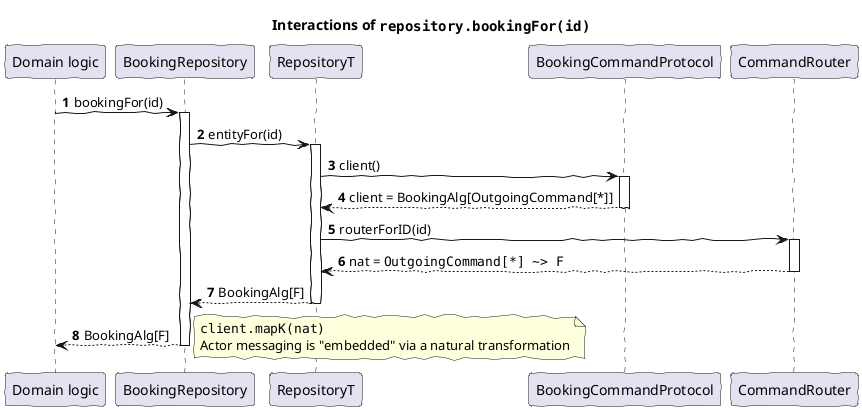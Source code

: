 @startuml
'https://plantuml.com/sequence-diagram
title Interactions of ""repository.bookingFor(id)""
skinparam handwritten true
skinparam TitleFontName Virgil 3 YOFF
skinparam NoteFontName  Virgil 3 YOFF
skinparam sequence {
 ParticipantFontName Virgil 3 YOFF
 ActorFontName Virgil 3 YOFF
 ReferenceFontName Virgil 3 YOFF
 MessageFontName Virgil 3 YOFF
 ArrowFontName Virgil 3 YOFF
}
participant "Domain logic" as Domain
participant BookingRepository as BookingRepository
participant RepositoryT as RepositoryT
participant BookingCommandProtocol as BookingCommandProtocol1
participant CommandRouter as CommandRouter
autonumber
autoactivate on

Domain -> BookingRepository: bookingFor(id)
BookingRepository -> RepositoryT: entityFor(id)
RepositoryT -> BookingCommandProtocol1: client()
return client = BookingAlg[OutgoingCommand[*]]
RepositoryT -> CommandRouter: routerForID(id)
return nat = ""OutgoingCommand[*] ~> F""
return BookingAlg[F]
return BookingAlg[F]
note right: ""client.mapK(nat)""\nActor messaging is "embedded" via a natural transformation
@enduml